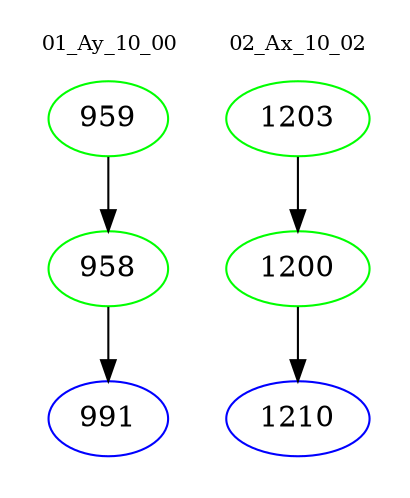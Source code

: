 digraph{
subgraph cluster_0 {
color = white
label = "01_Ay_10_00";
fontsize=10;
T0_959 [label="959", color="green"]
T0_959 -> T0_958 [color="black"]
T0_958 [label="958", color="green"]
T0_958 -> T0_991 [color="black"]
T0_991 [label="991", color="blue"]
}
subgraph cluster_1 {
color = white
label = "02_Ax_10_02";
fontsize=10;
T1_1203 [label="1203", color="green"]
T1_1203 -> T1_1200 [color="black"]
T1_1200 [label="1200", color="green"]
T1_1200 -> T1_1210 [color="black"]
T1_1210 [label="1210", color="blue"]
}
}
